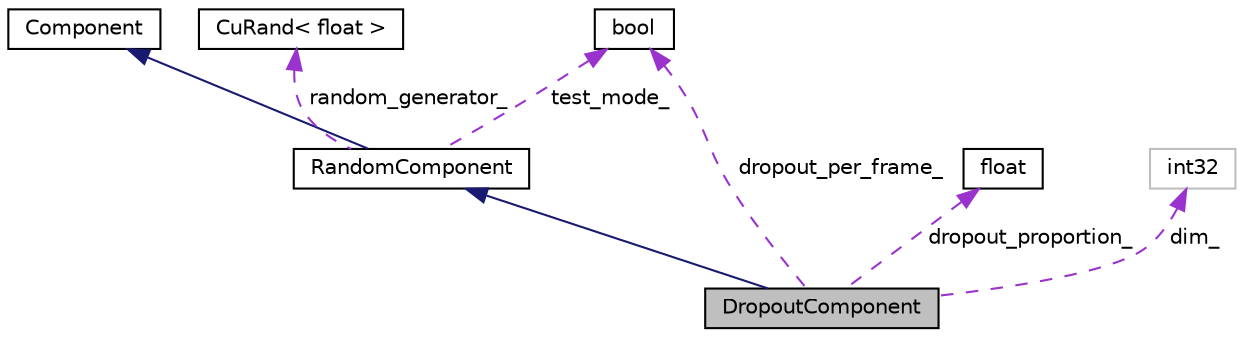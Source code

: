 digraph "DropoutComponent"
{
  edge [fontname="Helvetica",fontsize="10",labelfontname="Helvetica",labelfontsize="10"];
  node [fontname="Helvetica",fontsize="10",shape=record];
  Node3 [label="DropoutComponent",height=0.2,width=0.4,color="black", fillcolor="grey75", style="filled", fontcolor="black"];
  Node4 -> Node3 [dir="back",color="midnightblue",fontsize="10",style="solid",fontname="Helvetica"];
  Node4 [label="RandomComponent",height=0.2,width=0.4,color="black", fillcolor="white", style="filled",URL="$classkaldi_1_1nnet3_1_1RandomComponent.html"];
  Node5 -> Node4 [dir="back",color="midnightblue",fontsize="10",style="solid",fontname="Helvetica"];
  Node5 [label="Component",height=0.2,width=0.4,color="black", fillcolor="white", style="filled",URL="$classkaldi_1_1nnet3_1_1Component.html",tooltip="Abstract base-class for neural-net components. "];
  Node6 -> Node4 [dir="back",color="darkorchid3",fontsize="10",style="dashed",label=" random_generator_" ,fontname="Helvetica"];
  Node6 [label="CuRand\< float \>",height=0.2,width=0.4,color="black", fillcolor="white", style="filled",URL="$classkaldi_1_1CuRand.html"];
  Node7 -> Node4 [dir="back",color="darkorchid3",fontsize="10",style="dashed",label=" test_mode_" ,fontname="Helvetica"];
  Node7 [label="bool",height=0.2,width=0.4,color="black", fillcolor="white", style="filled",URL="$classbool.html"];
  Node8 -> Node3 [dir="back",color="darkorchid3",fontsize="10",style="dashed",label=" dropout_proportion_" ,fontname="Helvetica"];
  Node8 [label="float",height=0.2,width=0.4,color="black", fillcolor="white", style="filled",URL="$classfloat.html"];
  Node7 -> Node3 [dir="back",color="darkorchid3",fontsize="10",style="dashed",label=" dropout_per_frame_" ,fontname="Helvetica"];
  Node9 -> Node3 [dir="back",color="darkorchid3",fontsize="10",style="dashed",label=" dim_" ,fontname="Helvetica"];
  Node9 [label="int32",height=0.2,width=0.4,color="grey75", fillcolor="white", style="filled"];
}
